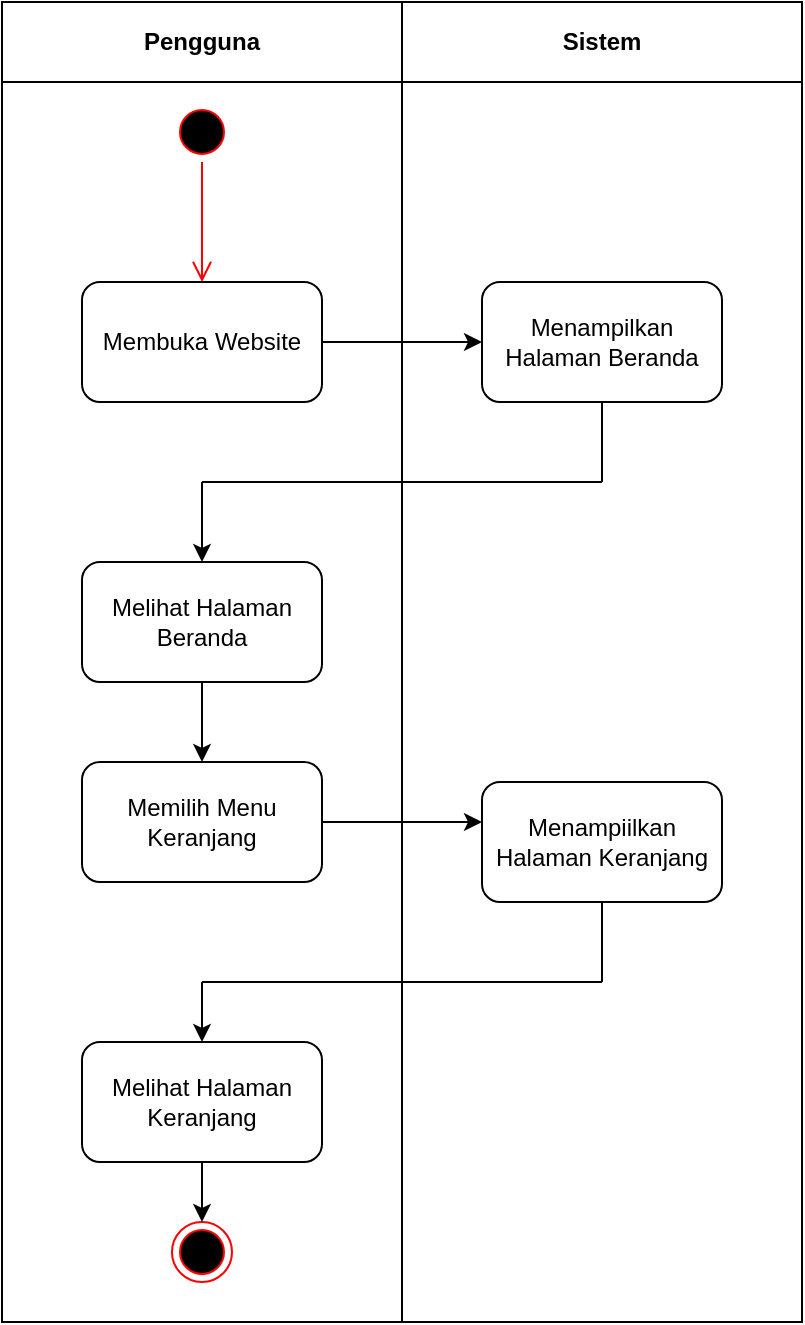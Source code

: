 <mxfile version="27.1.6">
  <diagram id="Ni1pxurfG7tzBe5hNpDb" name="Page-1">
    <mxGraphModel dx="1426" dy="789" grid="1" gridSize="10" guides="1" tooltips="1" connect="1" arrows="1" fold="1" page="1" pageScale="1" pageWidth="827" pageHeight="1169" math="0" shadow="0">
      <root>
        <mxCell id="0" />
        <mxCell id="1" parent="0" />
        <mxCell id="dnO3cv0TmPKPkMqZfZfF-1" value="Pengguna" style="swimlane;whiteSpace=wrap;html=1;startSize=40;" vertex="1" parent="1">
          <mxGeometry x="200" y="80" width="200" height="660" as="geometry" />
        </mxCell>
        <mxCell id="dnO3cv0TmPKPkMqZfZfF-3" value="" style="ellipse;html=1;shape=startState;fillColor=#000000;strokeColor=#ff0000;" vertex="1" parent="dnO3cv0TmPKPkMqZfZfF-1">
          <mxGeometry x="85" y="50" width="30" height="30" as="geometry" />
        </mxCell>
        <mxCell id="dnO3cv0TmPKPkMqZfZfF-4" value="" style="edgeStyle=orthogonalEdgeStyle;html=1;verticalAlign=bottom;endArrow=open;endSize=8;strokeColor=#ff0000;rounded=0;" edge="1" source="dnO3cv0TmPKPkMqZfZfF-3" parent="dnO3cv0TmPKPkMqZfZfF-1">
          <mxGeometry relative="1" as="geometry">
            <mxPoint x="100" y="140" as="targetPoint" />
          </mxGeometry>
        </mxCell>
        <mxCell id="dnO3cv0TmPKPkMqZfZfF-5" value="Membuka Website" style="rounded=1;whiteSpace=wrap;html=1;" vertex="1" parent="dnO3cv0TmPKPkMqZfZfF-1">
          <mxGeometry x="40" y="140" width="120" height="60" as="geometry" />
        </mxCell>
        <mxCell id="dnO3cv0TmPKPkMqZfZfF-12" value="Melihat Halaman Beranda" style="rounded=1;whiteSpace=wrap;html=1;" vertex="1" parent="dnO3cv0TmPKPkMqZfZfF-1">
          <mxGeometry x="40" y="280" width="120" height="60" as="geometry" />
        </mxCell>
        <mxCell id="dnO3cv0TmPKPkMqZfZfF-14" value="Memilih Menu Keranjang" style="rounded=1;whiteSpace=wrap;html=1;" vertex="1" parent="dnO3cv0TmPKPkMqZfZfF-1">
          <mxGeometry x="40" y="380" width="120" height="60" as="geometry" />
        </mxCell>
        <mxCell id="dnO3cv0TmPKPkMqZfZfF-21" value="Melihat Halaman Keranjang" style="rounded=1;whiteSpace=wrap;html=1;" vertex="1" parent="dnO3cv0TmPKPkMqZfZfF-1">
          <mxGeometry x="40" y="520" width="120" height="60" as="geometry" />
        </mxCell>
        <mxCell id="dnO3cv0TmPKPkMqZfZfF-24" value="" style="ellipse;html=1;shape=endState;fillColor=#000000;strokeColor=#ff0000;" vertex="1" parent="dnO3cv0TmPKPkMqZfZfF-1">
          <mxGeometry x="85" y="610" width="30" height="30" as="geometry" />
        </mxCell>
        <mxCell id="dnO3cv0TmPKPkMqZfZfF-2" value="Sistem" style="swimlane;whiteSpace=wrap;html=1;startSize=40;" vertex="1" parent="1">
          <mxGeometry x="400" y="80" width="200" height="660" as="geometry" />
        </mxCell>
        <mxCell id="dnO3cv0TmPKPkMqZfZfF-7" value="Menampilkan Halaman Beranda" style="rounded=1;whiteSpace=wrap;html=1;" vertex="1" parent="dnO3cv0TmPKPkMqZfZfF-2">
          <mxGeometry x="40" y="140" width="120" height="60" as="geometry" />
        </mxCell>
        <mxCell id="dnO3cv0TmPKPkMqZfZfF-16" value="Menampiilkan Halaman Keranjang" style="rounded=1;whiteSpace=wrap;html=1;" vertex="1" parent="dnO3cv0TmPKPkMqZfZfF-2">
          <mxGeometry x="40" y="390" width="120" height="60" as="geometry" />
        </mxCell>
        <mxCell id="dnO3cv0TmPKPkMqZfZfF-6" value="" style="endArrow=classic;html=1;rounded=0;exitX=1;exitY=0.5;exitDx=0;exitDy=0;" edge="1" parent="1" source="dnO3cv0TmPKPkMqZfZfF-5">
          <mxGeometry width="50" height="50" relative="1" as="geometry">
            <mxPoint x="390" y="430" as="sourcePoint" />
            <mxPoint x="440" y="250" as="targetPoint" />
          </mxGeometry>
        </mxCell>
        <mxCell id="dnO3cv0TmPKPkMqZfZfF-8" value="" style="endArrow=none;html=1;rounded=0;entryX=0.5;entryY=1;entryDx=0;entryDy=0;" edge="1" parent="1" target="dnO3cv0TmPKPkMqZfZfF-7">
          <mxGeometry width="50" height="50" relative="1" as="geometry">
            <mxPoint x="500" y="320" as="sourcePoint" />
            <mxPoint x="440" y="380" as="targetPoint" />
          </mxGeometry>
        </mxCell>
        <mxCell id="dnO3cv0TmPKPkMqZfZfF-9" value="" style="endArrow=none;html=1;rounded=0;" edge="1" parent="1">
          <mxGeometry width="50" height="50" relative="1" as="geometry">
            <mxPoint x="300" y="320" as="sourcePoint" />
            <mxPoint x="500" y="320" as="targetPoint" />
          </mxGeometry>
        </mxCell>
        <mxCell id="dnO3cv0TmPKPkMqZfZfF-11" value="" style="endArrow=classic;html=1;rounded=0;" edge="1" parent="1">
          <mxGeometry width="50" height="50" relative="1" as="geometry">
            <mxPoint x="300" y="320" as="sourcePoint" />
            <mxPoint x="300" y="360" as="targetPoint" />
          </mxGeometry>
        </mxCell>
        <mxCell id="dnO3cv0TmPKPkMqZfZfF-13" value="" style="endArrow=classic;html=1;rounded=0;exitX=0.5;exitY=1;exitDx=0;exitDy=0;" edge="1" parent="1" source="dnO3cv0TmPKPkMqZfZfF-12">
          <mxGeometry width="50" height="50" relative="1" as="geometry">
            <mxPoint x="390" y="430" as="sourcePoint" />
            <mxPoint x="300" y="460" as="targetPoint" />
          </mxGeometry>
        </mxCell>
        <mxCell id="dnO3cv0TmPKPkMqZfZfF-15" value="" style="endArrow=classic;html=1;rounded=0;exitX=1;exitY=0.5;exitDx=0;exitDy=0;" edge="1" parent="1" source="dnO3cv0TmPKPkMqZfZfF-14">
          <mxGeometry width="50" height="50" relative="1" as="geometry">
            <mxPoint x="390" y="530" as="sourcePoint" />
            <mxPoint x="440" y="490" as="targetPoint" />
          </mxGeometry>
        </mxCell>
        <mxCell id="dnO3cv0TmPKPkMqZfZfF-18" value="" style="endArrow=none;html=1;rounded=0;entryX=0.5;entryY=1;entryDx=0;entryDy=0;" edge="1" parent="1" target="dnO3cv0TmPKPkMqZfZfF-16">
          <mxGeometry width="50" height="50" relative="1" as="geometry">
            <mxPoint x="500" y="570" as="sourcePoint" />
            <mxPoint x="440" y="380" as="targetPoint" />
          </mxGeometry>
        </mxCell>
        <mxCell id="dnO3cv0TmPKPkMqZfZfF-19" value="" style="endArrow=none;html=1;rounded=0;" edge="1" parent="1">
          <mxGeometry width="50" height="50" relative="1" as="geometry">
            <mxPoint x="300" y="570" as="sourcePoint" />
            <mxPoint x="500" y="570" as="targetPoint" />
          </mxGeometry>
        </mxCell>
        <mxCell id="dnO3cv0TmPKPkMqZfZfF-20" value="" style="endArrow=classic;html=1;rounded=0;" edge="1" parent="1" target="dnO3cv0TmPKPkMqZfZfF-21">
          <mxGeometry width="50" height="50" relative="1" as="geometry">
            <mxPoint x="300" y="570" as="sourcePoint" />
            <mxPoint x="300" y="600" as="targetPoint" />
          </mxGeometry>
        </mxCell>
        <mxCell id="dnO3cv0TmPKPkMqZfZfF-22" value="" style="endArrow=classic;html=1;rounded=0;exitX=0.5;exitY=1;exitDx=0;exitDy=0;" edge="1" parent="1" source="dnO3cv0TmPKPkMqZfZfF-21">
          <mxGeometry width="50" height="50" relative="1" as="geometry">
            <mxPoint x="390" y="630" as="sourcePoint" />
            <mxPoint x="300" y="690" as="targetPoint" />
          </mxGeometry>
        </mxCell>
      </root>
    </mxGraphModel>
  </diagram>
</mxfile>
